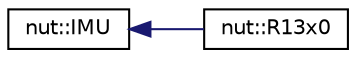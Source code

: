 digraph "クラス階層図"
{
 // LATEX_PDF_SIZE
  edge [fontname="Helvetica",fontsize="10",labelfontname="Helvetica",labelfontsize="10"];
  node [fontname="Helvetica",fontsize="10",shape=record];
  rankdir="LR";
  Node0 [label="nut::IMU",height=0.2,width=0.4,color="black", fillcolor="white", style="filled",URL="$db/d8d/classnut_1_1_i_m_u.html",tooltip="IMU基底純粋仮想クラス"];
  Node0 -> Node1 [dir="back",color="midnightblue",fontsize="10",style="solid",fontname="Helvetica"];
  Node1 [label="nut::R13x0",height=0.2,width=0.4,color="black", fillcolor="white", style="filled",URL="$dc/d33/classnut_1_1_r13x0.html",tooltip="R1370P,R1350N共通クラス"];
}
